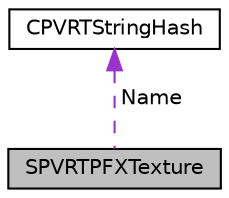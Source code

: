 digraph "SPVRTPFXTexture"
{
  edge [fontname="Helvetica",fontsize="10",labelfontname="Helvetica",labelfontsize="10"];
  node [fontname="Helvetica",fontsize="10",shape=record];
  Node1 [label="SPVRTPFXTexture",height=0.2,width=0.4,color="black", fillcolor="grey75", style="filled", fontcolor="black"];
  Node2 -> Node1 [dir="back",color="darkorchid3",fontsize="10",style="dashed",label=" Name" ,fontname="Helvetica"];
  Node2 [label="CPVRTStringHash",height=0.2,width=0.4,color="black", fillcolor="white", style="filled",URL="$class_c_p_v_r_t_string_hash.html",tooltip="Inherits from PVRTString to include PVRTHash functionality for quick string compares. "];
}
